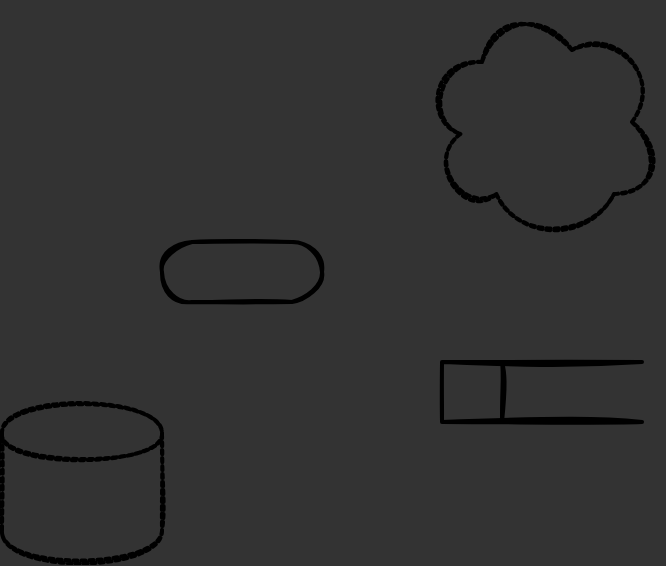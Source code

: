 <mxfile>
    <diagram id="tdfDsGuFKReM1pYngxlP" name="Page-1">
        <mxGraphModel dx="1063" dy="502" grid="1" gridSize="20" guides="1" tooltips="1" connect="1" arrows="1" fold="1" page="0" pageScale="1" pageWidth="827" pageHeight="1169" background="#333333" math="0" shadow="0">
            <root>
                <mxCell id="0"/>
                <mxCell id="1" parent="0"/>
                <mxCell id="8" value="" style="html=1;dashed=0;whitespace=wrap;shape=mxgraph.dfd.start;shadow=0;dashPattern=1 1;sketch=1;fillStyle=cross-hatch;strokeColor=default;strokeWidth=2;fillColor=none;gradientColor=none;gradientDirection=radial;" vertex="1" parent="1">
                    <mxGeometry x="-160" y="240" width="80" height="30" as="geometry"/>
                </mxCell>
                <mxCell id="9" value="" style="shape=cylinder;whiteSpace=wrap;html=1;boundedLbl=1;backgroundOutline=1;shadow=0;dashed=1;dashPattern=1 1;sketch=1;fillStyle=cross-hatch;strokeColor=default;strokeWidth=2;fillColor=none;gradientColor=none;gradientDirection=radial;" vertex="1" parent="1">
                    <mxGeometry x="-240" y="320" width="80" height="80" as="geometry"/>
                </mxCell>
                <mxCell id="10" value="" style="html=1;dashed=0;whitespace=wrap;shape=mxgraph.dfd.dataStoreID;align=left;spacingLeft=3;points=[[0,0],[0.5,0],[1,0],[0,0.5],[1,0.5],[0,1],[0.5,1],[1,1]];shadow=0;dashPattern=1 1;sketch=1;fillStyle=cross-hatch;strokeColor=default;strokeWidth=2;fillColor=none;gradientColor=none;gradientDirection=radial;" vertex="1" parent="1">
                    <mxGeometry x="-20" y="300" width="100" height="30" as="geometry"/>
                </mxCell>
                <mxCell id="11" value="" style="shape=cloud;whiteSpace=wrap;html=1;shadow=0;dashed=1;dashPattern=1 1;sketch=1;fillStyle=cross-hatch;strokeColor=default;strokeWidth=2;fillColor=none;gradientColor=none;gradientDirection=radial;" vertex="1" parent="1">
                    <mxGeometry x="-30" y="120" width="120" height="120" as="geometry"/>
                </mxCell>
            </root>
        </mxGraphModel>
    </diagram>
</mxfile>